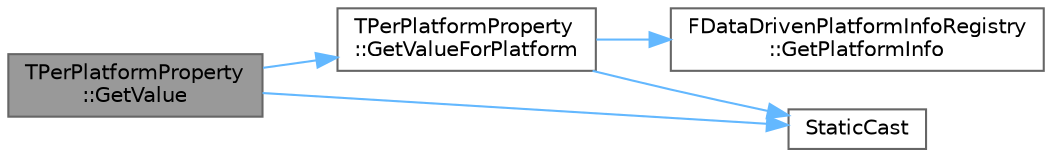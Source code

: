 digraph "TPerPlatformProperty::GetValue"
{
 // INTERACTIVE_SVG=YES
 // LATEX_PDF_SIZE
  bgcolor="transparent";
  edge [fontname=Helvetica,fontsize=10,labelfontname=Helvetica,labelfontsize=10];
  node [fontname=Helvetica,fontsize=10,shape=box,height=0.2,width=0.4];
  rankdir="LR";
  Node1 [id="Node000001",label="TPerPlatformProperty\l::GetValue",height=0.2,width=0.4,color="gray40", fillcolor="grey60", style="filled", fontcolor="black",tooltip=" "];
  Node1 -> Node2 [id="edge1_Node000001_Node000002",color="steelblue1",style="solid",tooltip=" "];
  Node2 [id="Node000002",label="TPerPlatformProperty\l::GetValueForPlatform",height=0.2,width=0.4,color="grey40", fillcolor="white", style="filled",URL="$d2/d03/structTPerPlatformProperty.html#ac18904f2df4ae64acf081756a02b3462",tooltip="Get the value for the given platform (using standard \"ini\" name, so Windows, not Win64 or WindowsClie..."];
  Node2 -> Node3 [id="edge2_Node000002_Node000003",color="steelblue1",style="solid",tooltip=" "];
  Node3 [id="Node000003",label="FDataDrivenPlatformInfoRegistry\l::GetPlatformInfo",height=0.2,width=0.4,color="grey40", fillcolor="white", style="filled",URL="$d8/d4e/structFDataDrivenPlatformInfoRegistry.html#a02af9d41e4cc48ecc6cdcdfc9b254ed0",tooltip="Get the data driven platform info for a given platform."];
  Node2 -> Node4 [id="edge3_Node000002_Node000004",color="steelblue1",style="solid",tooltip=" "];
  Node4 [id="Node000004",label="StaticCast",height=0.2,width=0.4,color="grey40", fillcolor="white", style="filled",URL="$d4/d24/UnrealTemplate_8h.html#afe681f18f9c5b7b6d6035196f99b87da",tooltip="This exists to avoid a Visual Studio bug where using a cast to forward an rvalue reference array argu..."];
  Node1 -> Node4 [id="edge4_Node000001_Node000004",color="steelblue1",style="solid",tooltip=" "];
}
